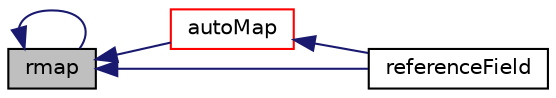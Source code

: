 digraph "rmap"
{
  bgcolor="transparent";
  edge [fontname="Helvetica",fontsize="10",labelfontname="Helvetica",labelfontsize="10"];
  node [fontname="Helvetica",fontsize="10",shape=record];
  rankdir="LR";
  Node1 [label="rmap",height=0.2,width=0.4,color="black", fillcolor="grey75", style="filled", fontcolor="black"];
  Node1 -> Node2 [dir="back",color="midnightblue",fontsize="10",style="solid",fontname="Helvetica"];
  Node2 [label="autoMap",height=0.2,width=0.4,color="red",URL="$a02704.html#a0ab0c43ce90d756c88dd81e3d0a9eef5",tooltip="Map (and resize as needed) from self given a mapping object. "];
  Node2 -> Node3 [dir="back",color="midnightblue",fontsize="10",style="solid",fontname="Helvetica"];
  Node3 [label="referenceField",height=0.2,width=0.4,color="black",URL="$a02704.html#a01bb586401d7efde920c949796ba9ea4",tooltip="Return reference to the reference field to allow adjustment. "];
  Node1 -> Node3 [dir="back",color="midnightblue",fontsize="10",style="solid",fontname="Helvetica"];
  Node1 -> Node1 [dir="back",color="midnightblue",fontsize="10",style="solid",fontname="Helvetica"];
}
